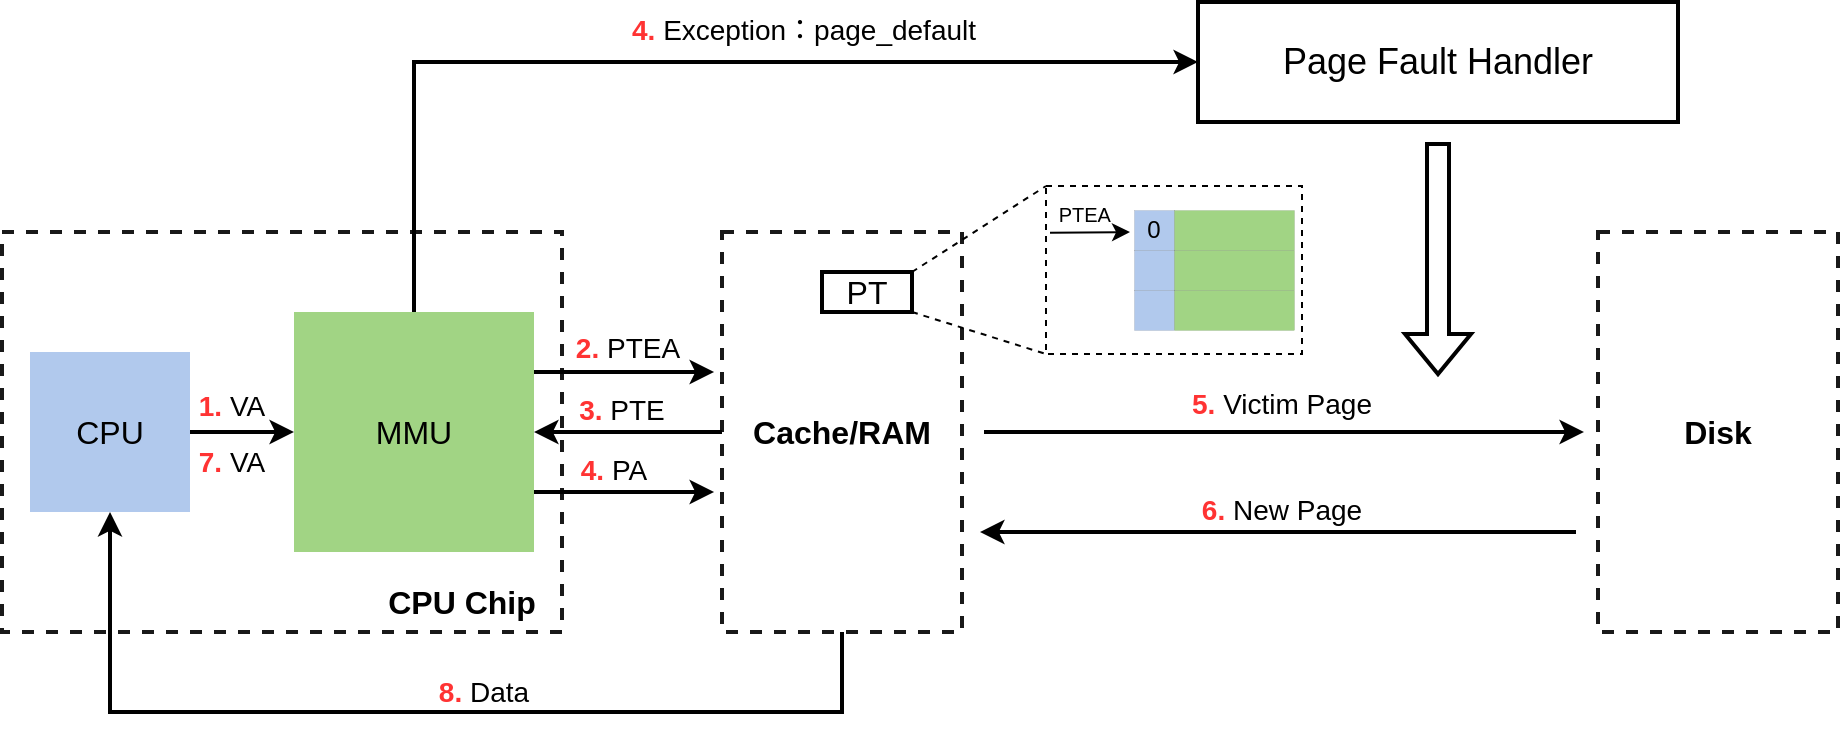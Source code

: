 <mxfile version="20.8.16" type="device"><diagram name="第 1 页" id="tb3v8nclcquIFt1ZBuiR"><mxGraphModel dx="1098" dy="748" grid="1" gridSize="10" guides="1" tooltips="1" connect="1" arrows="1" fold="1" page="1" pageScale="1" pageWidth="1169" pageHeight="827" math="0" shadow="0"><root><mxCell id="0"/><mxCell id="1" parent="0"/><mxCell id="bfownlRKBkk9tGhmdBId-1" value="" style="rounded=0;whiteSpace=wrap;html=1;strokeColor=default;strokeWidth=1;fontSize=10;fontColor=#000000;fillColor=none;dashed=1;" vertex="1" parent="1"><mxGeometry x="644" y="222" width="128" height="84" as="geometry"/></mxCell><mxCell id="bfownlRKBkk9tGhmdBId-2" value="" style="rounded=0;whiteSpace=wrap;html=1;fillColor=none;strokeColor=default;dashed=1;opacity=90;strokeWidth=2;" vertex="1" parent="1"><mxGeometry x="122" y="245" width="280" height="200" as="geometry"/></mxCell><mxCell id="bfownlRKBkk9tGhmdBId-3" style="edgeStyle=orthogonalEdgeStyle;rounded=0;orthogonalLoop=1;jettySize=auto;html=1;fontSize=18;fontColor=#FFFFFF;strokeWidth=2;" edge="1" parent="1" source="bfownlRKBkk9tGhmdBId-4" target="bfownlRKBkk9tGhmdBId-7"><mxGeometry relative="1" as="geometry"/></mxCell><mxCell id="bfownlRKBkk9tGhmdBId-4" value="CPU" style="whiteSpace=wrap;html=1;aspect=fixed;strokeColor=none;fillColor=#A9C4EB;opacity=90;fontSize=16;" vertex="1" parent="1"><mxGeometry x="136" y="305" width="80" height="80" as="geometry"/></mxCell><mxCell id="bfownlRKBkk9tGhmdBId-5" style="edgeStyle=orthogonalEdgeStyle;rounded=0;orthogonalLoop=1;jettySize=auto;html=1;exitX=1;exitY=0.25;exitDx=0;exitDy=0;entryX=-0.033;entryY=0.35;entryDx=0;entryDy=0;entryPerimeter=0;fontSize=16;fontColor=#000000;strokeWidth=2;" edge="1" parent="1" source="bfownlRKBkk9tGhmdBId-7" target="bfownlRKBkk9tGhmdBId-12"><mxGeometry relative="1" as="geometry"/></mxCell><mxCell id="bfownlRKBkk9tGhmdBId-6" style="edgeStyle=orthogonalEdgeStyle;rounded=0;orthogonalLoop=1;jettySize=auto;html=1;exitX=1;exitY=0.75;exitDx=0;exitDy=0;entryX=-0.033;entryY=0.65;entryDx=0;entryDy=0;entryPerimeter=0;fontSize=16;fontColor=#FF3333;strokeWidth=2;" edge="1" parent="1" source="bfownlRKBkk9tGhmdBId-7" target="bfownlRKBkk9tGhmdBId-12"><mxGeometry relative="1" as="geometry"/></mxCell><mxCell id="bfownlRKBkk9tGhmdBId-29" style="edgeStyle=orthogonalEdgeStyle;rounded=0;orthogonalLoop=1;jettySize=auto;html=1;exitX=0.5;exitY=0;exitDx=0;exitDy=0;strokeWidth=2;" edge="1" parent="1" source="bfownlRKBkk9tGhmdBId-7"><mxGeometry relative="1" as="geometry"><mxPoint x="720" y="160" as="targetPoint"/><Array as="points"><mxPoint x="328" y="200"/><mxPoint x="328" y="200"/></Array></mxGeometry></mxCell><mxCell id="bfownlRKBkk9tGhmdBId-7" value="MMU" style="rounded=0;whiteSpace=wrap;html=1;strokeColor=none;fontSize=16;fillColor=#97D077;opacity=90;" vertex="1" parent="1"><mxGeometry x="268" y="285" width="120" height="120" as="geometry"/></mxCell><mxCell id="bfownlRKBkk9tGhmdBId-8" value="CPU Chip" style="text;html=1;strokeColor=none;fillColor=none;align=center;verticalAlign=middle;whiteSpace=wrap;rounded=0;fontSize=16;fontColor=#000000;fontStyle=1" vertex="1" parent="1"><mxGeometry x="302" y="415" width="100" height="30" as="geometry"/></mxCell><mxCell id="bfownlRKBkk9tGhmdBId-9" value="&lt;font color=&quot;#ff3333&quot;&gt;&lt;b&gt;1.&lt;/b&gt;&amp;nbsp;&lt;/font&gt;VA" style="text;html=1;strokeColor=none;fillColor=none;align=center;verticalAlign=middle;whiteSpace=wrap;rounded=0;fontSize=14;fontColor=#000000;" vertex="1" parent="1"><mxGeometry x="219" y="322" width="36" height="20" as="geometry"/></mxCell><mxCell id="bfownlRKBkk9tGhmdBId-10" style="edgeStyle=orthogonalEdgeStyle;rounded=0;orthogonalLoop=1;jettySize=auto;html=1;exitX=0;exitY=0.5;exitDx=0;exitDy=0;fontSize=16;fontColor=#FF3333;entryX=1;entryY=0.5;entryDx=0;entryDy=0;strokeWidth=2;" edge="1" parent="1" source="bfownlRKBkk9tGhmdBId-12" target="bfownlRKBkk9tGhmdBId-7"><mxGeometry relative="1" as="geometry"/></mxCell><mxCell id="bfownlRKBkk9tGhmdBId-11" style="edgeStyle=orthogonalEdgeStyle;rounded=0;orthogonalLoop=1;jettySize=auto;html=1;exitX=0.5;exitY=1;exitDx=0;exitDy=0;entryX=0.5;entryY=1;entryDx=0;entryDy=0;fontSize=16;fontColor=#FF3333;strokeWidth=2;" edge="1" parent="1" source="bfownlRKBkk9tGhmdBId-12" target="bfownlRKBkk9tGhmdBId-4"><mxGeometry relative="1" as="geometry"><Array as="points"><mxPoint x="542" y="485"/><mxPoint x="176" y="485"/></Array></mxGeometry></mxCell><mxCell id="bfownlRKBkk9tGhmdBId-34" style="edgeStyle=orthogonalEdgeStyle;rounded=0;orthogonalLoop=1;jettySize=auto;html=1;entryX=0;entryY=0.5;entryDx=0;entryDy=0;strokeColor=#000000;strokeWidth=2;fontSize=18;" edge="1" parent="1"><mxGeometry relative="1" as="geometry"><mxPoint x="613" y="345" as="sourcePoint"/><mxPoint x="913" y="345" as="targetPoint"/></mxGeometry></mxCell><mxCell id="bfownlRKBkk9tGhmdBId-12" value="Cache/RAM" style="rounded=0;whiteSpace=wrap;html=1;fillColor=none;strokeColor=default;dashed=1;opacity=90;strokeWidth=2;fontSize=16;fontStyle=1" vertex="1" parent="1"><mxGeometry x="482" y="245" width="120" height="200" as="geometry"/></mxCell><mxCell id="bfownlRKBkk9tGhmdBId-13" value="&lt;b&gt;&lt;font color=&quot;#ff3333&quot;&gt;2.&amp;nbsp;&lt;/font&gt;&lt;/b&gt;PTEA" style="text;html=1;strokeColor=none;fillColor=none;align=center;verticalAlign=middle;whiteSpace=wrap;rounded=0;fontSize=14;fontColor=#000000;" vertex="1" parent="1"><mxGeometry x="410" y="293" width="50" height="20" as="geometry"/></mxCell><mxCell id="bfownlRKBkk9tGhmdBId-14" value="&lt;b&gt;&lt;font color=&quot;#ff3333&quot;&gt;3.&amp;nbsp;&lt;/font&gt;&lt;/b&gt;PTE" style="text;html=1;strokeColor=none;fillColor=none;align=center;verticalAlign=middle;whiteSpace=wrap;rounded=0;fontSize=14;fontColor=#000000;" vertex="1" parent="1"><mxGeometry x="407" y="324" width="50" height="20" as="geometry"/></mxCell><mxCell id="bfownlRKBkk9tGhmdBId-15" value="&lt;b&gt;&lt;font color=&quot;#ff3333&quot;&gt;4.&amp;nbsp;&lt;/font&gt;&lt;/b&gt;PA" style="text;html=1;strokeColor=none;fillColor=none;align=center;verticalAlign=middle;whiteSpace=wrap;rounded=0;fontSize=14;fontColor=#000000;" vertex="1" parent="1"><mxGeometry x="403" y="354" width="50" height="20" as="geometry"/></mxCell><mxCell id="bfownlRKBkk9tGhmdBId-16" value="&lt;b&gt;&lt;font color=&quot;#ff3333&quot;&gt;8.&amp;nbsp;&lt;/font&gt;&lt;/b&gt;Data" style="text;html=1;strokeColor=none;fillColor=none;align=center;verticalAlign=middle;whiteSpace=wrap;rounded=0;fontSize=14;fontColor=#000000;" vertex="1" parent="1"><mxGeometry x="338" y="465" width="50" height="20" as="geometry"/></mxCell><mxCell id="bfownlRKBkk9tGhmdBId-17" value="0" style="rounded=0;whiteSpace=wrap;html=1;strokeColor=default;strokeWidth=0;fontSize=12;fontColor=#000000;fillColor=#A9C4EB;opacity=90;" vertex="1" parent="1"><mxGeometry x="688" y="234" width="20" height="20" as="geometry"/></mxCell><mxCell id="bfownlRKBkk9tGhmdBId-18" value="" style="rounded=0;whiteSpace=wrap;html=1;strokeColor=default;strokeWidth=0;fontSize=10;fontColor=#000000;fillColor=#97D077;opacity=90;" vertex="1" parent="1"><mxGeometry x="708" y="234" width="60" height="20" as="geometry"/></mxCell><mxCell id="bfownlRKBkk9tGhmdBId-19" value="" style="rounded=0;whiteSpace=wrap;html=1;strokeColor=default;strokeWidth=0;fontSize=16;fontColor=#FF3333;fillColor=#A9C4EB;opacity=90;" vertex="1" parent="1"><mxGeometry x="688" y="254" width="20" height="20" as="geometry"/></mxCell><mxCell id="bfownlRKBkk9tGhmdBId-20" value="" style="rounded=0;whiteSpace=wrap;html=1;strokeColor=default;strokeWidth=0;fontSize=16;fontColor=#FF3333;fillColor=#97D077;opacity=90;" vertex="1" parent="1"><mxGeometry x="708" y="254" width="60" height="20" as="geometry"/></mxCell><mxCell id="bfownlRKBkk9tGhmdBId-21" value="" style="rounded=0;whiteSpace=wrap;html=1;strokeColor=default;strokeWidth=0;fontSize=16;fontColor=#FF3333;fillColor=#A9C4EB;opacity=90;" vertex="1" parent="1"><mxGeometry x="688" y="274" width="20" height="20" as="geometry"/></mxCell><mxCell id="bfownlRKBkk9tGhmdBId-22" value="" style="rounded=0;whiteSpace=wrap;html=1;strokeColor=default;strokeWidth=0;fontSize=16;fontColor=#FF3333;fillColor=#97D077;opacity=90;" vertex="1" parent="1"><mxGeometry x="708" y="274" width="60" height="20" as="geometry"/></mxCell><mxCell id="bfownlRKBkk9tGhmdBId-23" style="edgeStyle=none;rounded=0;orthogonalLoop=1;jettySize=auto;html=1;exitX=1;exitY=0;exitDx=0;exitDy=0;entryX=0;entryY=0;entryDx=0;entryDy=0;strokeWidth=1;fontSize=10;fontColor=#000000;endArrow=none;endFill=0;dashed=1;" edge="1" parent="1" source="bfownlRKBkk9tGhmdBId-25" target="bfownlRKBkk9tGhmdBId-1"><mxGeometry relative="1" as="geometry"/></mxCell><mxCell id="bfownlRKBkk9tGhmdBId-24" style="edgeStyle=none;rounded=0;orthogonalLoop=1;jettySize=auto;html=1;exitX=1;exitY=1;exitDx=0;exitDy=0;entryX=0;entryY=1;entryDx=0;entryDy=0;strokeWidth=1;fontSize=10;fontColor=#000000;endArrow=none;endFill=0;dashed=1;" edge="1" parent="1" source="bfownlRKBkk9tGhmdBId-25" target="bfownlRKBkk9tGhmdBId-1"><mxGeometry relative="1" as="geometry"/></mxCell><mxCell id="bfownlRKBkk9tGhmdBId-25" value="PT" style="rounded=0;whiteSpace=wrap;html=1;strokeColor=default;strokeWidth=2;fontSize=16;fontColor=#000000;fillColor=none;" vertex="1" parent="1"><mxGeometry x="532" y="265" width="45" height="20" as="geometry"/></mxCell><mxCell id="bfownlRKBkk9tGhmdBId-26" value="&lt;b style=&quot;font-size: 10px;&quot;&gt;&lt;font color=&quot;#ff3333&quot; style=&quot;font-size: 10px;&quot;&gt;&amp;nbsp;&lt;/font&gt;&lt;/b&gt;PTEA" style="text;html=1;strokeColor=none;fillColor=none;align=center;verticalAlign=middle;whiteSpace=wrap;rounded=0;fontSize=10;fontColor=#000000;" vertex="1" parent="1"><mxGeometry x="647" y="227" width="30" height="18" as="geometry"/></mxCell><mxCell id="bfownlRKBkk9tGhmdBId-27" value="" style="endArrow=classic;html=1;rounded=0;strokeWidth=1;fontSize=10;fontColor=#000000;" edge="1" parent="1"><mxGeometry width="50" height="50" relative="1" as="geometry"><mxPoint x="646" y="245.43" as="sourcePoint"/><mxPoint x="686" y="245" as="targetPoint"/></mxGeometry></mxCell><mxCell id="bfownlRKBkk9tGhmdBId-30" value="&lt;font style=&quot;font-size: 18px;&quot;&gt;Page Fault Handler&lt;/font&gt;" style="rounded=0;whiteSpace=wrap;html=1;fontSize=16;fillColor=none;strokeWidth=2;" vertex="1" parent="1"><mxGeometry x="720" y="130" width="240" height="60" as="geometry"/></mxCell><mxCell id="bfownlRKBkk9tGhmdBId-35" style="edgeStyle=orthogonalEdgeStyle;rounded=0;orthogonalLoop=1;jettySize=auto;html=1;entryX=1;entryY=0.75;entryDx=0;entryDy=0;strokeColor=#000000;strokeWidth=2;fontSize=18;" edge="1" parent="1"><mxGeometry relative="1" as="geometry"><mxPoint x="909" y="395" as="sourcePoint"/><mxPoint x="611" y="395" as="targetPoint"/></mxGeometry></mxCell><mxCell id="bfownlRKBkk9tGhmdBId-31" value="Disk" style="rounded=0;whiteSpace=wrap;html=1;fillColor=none;strokeColor=default;dashed=1;opacity=90;strokeWidth=2;fontSize=16;fontStyle=1" vertex="1" parent="1"><mxGeometry x="920" y="245" width="120" height="200" as="geometry"/></mxCell><mxCell id="bfownlRKBkk9tGhmdBId-32" value="" style="shape=flexArrow;endArrow=classic;html=1;rounded=0;strokeWidth=2;fontSize=16;strokeColor=#000000;" edge="1" parent="1"><mxGeometry width="50" height="50" relative="1" as="geometry"><mxPoint x="840" y="200" as="sourcePoint"/><mxPoint x="840" y="317" as="targetPoint"/></mxGeometry></mxCell><mxCell id="bfownlRKBkk9tGhmdBId-36" value="&lt;font style=&quot;font-weight: bold;&quot; color=&quot;#ff3333&quot;&gt;4. &lt;/font&gt;&lt;font style=&quot;&quot;&gt;Exception：&lt;/font&gt;page_default" style="text;html=1;strokeColor=none;fillColor=none;align=center;verticalAlign=middle;whiteSpace=wrap;rounded=0;fontSize=14;fontColor=#000000;" vertex="1" parent="1"><mxGeometry x="428" y="134" width="190" height="20" as="geometry"/></mxCell><mxCell id="bfownlRKBkk9tGhmdBId-37" value="&lt;b&gt;&lt;font color=&quot;#ff3333&quot;&gt;5.&amp;nbsp;&lt;/font&gt;&lt;/b&gt;Victim Page" style="text;html=1;strokeColor=none;fillColor=none;align=center;verticalAlign=middle;whiteSpace=wrap;rounded=0;fontSize=14;fontColor=#000000;" vertex="1" parent="1"><mxGeometry x="712" y="321" width="100" height="20" as="geometry"/></mxCell><mxCell id="bfownlRKBkk9tGhmdBId-38" value="&lt;font style=&quot;font-weight: bold;&quot; color=&quot;#ff3333&quot;&gt;6. &lt;/font&gt;New&lt;b&gt;&amp;nbsp;&lt;/b&gt;Page" style="text;html=1;strokeColor=none;fillColor=none;align=center;verticalAlign=middle;whiteSpace=wrap;rounded=0;fontSize=14;fontColor=#000000;" vertex="1" parent="1"><mxGeometry x="712" y="374" width="100" height="20" as="geometry"/></mxCell><mxCell id="bfownlRKBkk9tGhmdBId-39" value="&lt;font color=&quot;#ff3333&quot;&gt;&lt;b&gt;7.&lt;/b&gt;&amp;nbsp;&lt;/font&gt;VA" style="text;html=1;strokeColor=none;fillColor=none;align=center;verticalAlign=middle;whiteSpace=wrap;rounded=0;fontSize=14;fontColor=#000000;" vertex="1" parent="1"><mxGeometry x="219" y="350" width="36" height="20" as="geometry"/></mxCell></root></mxGraphModel></diagram></mxfile>